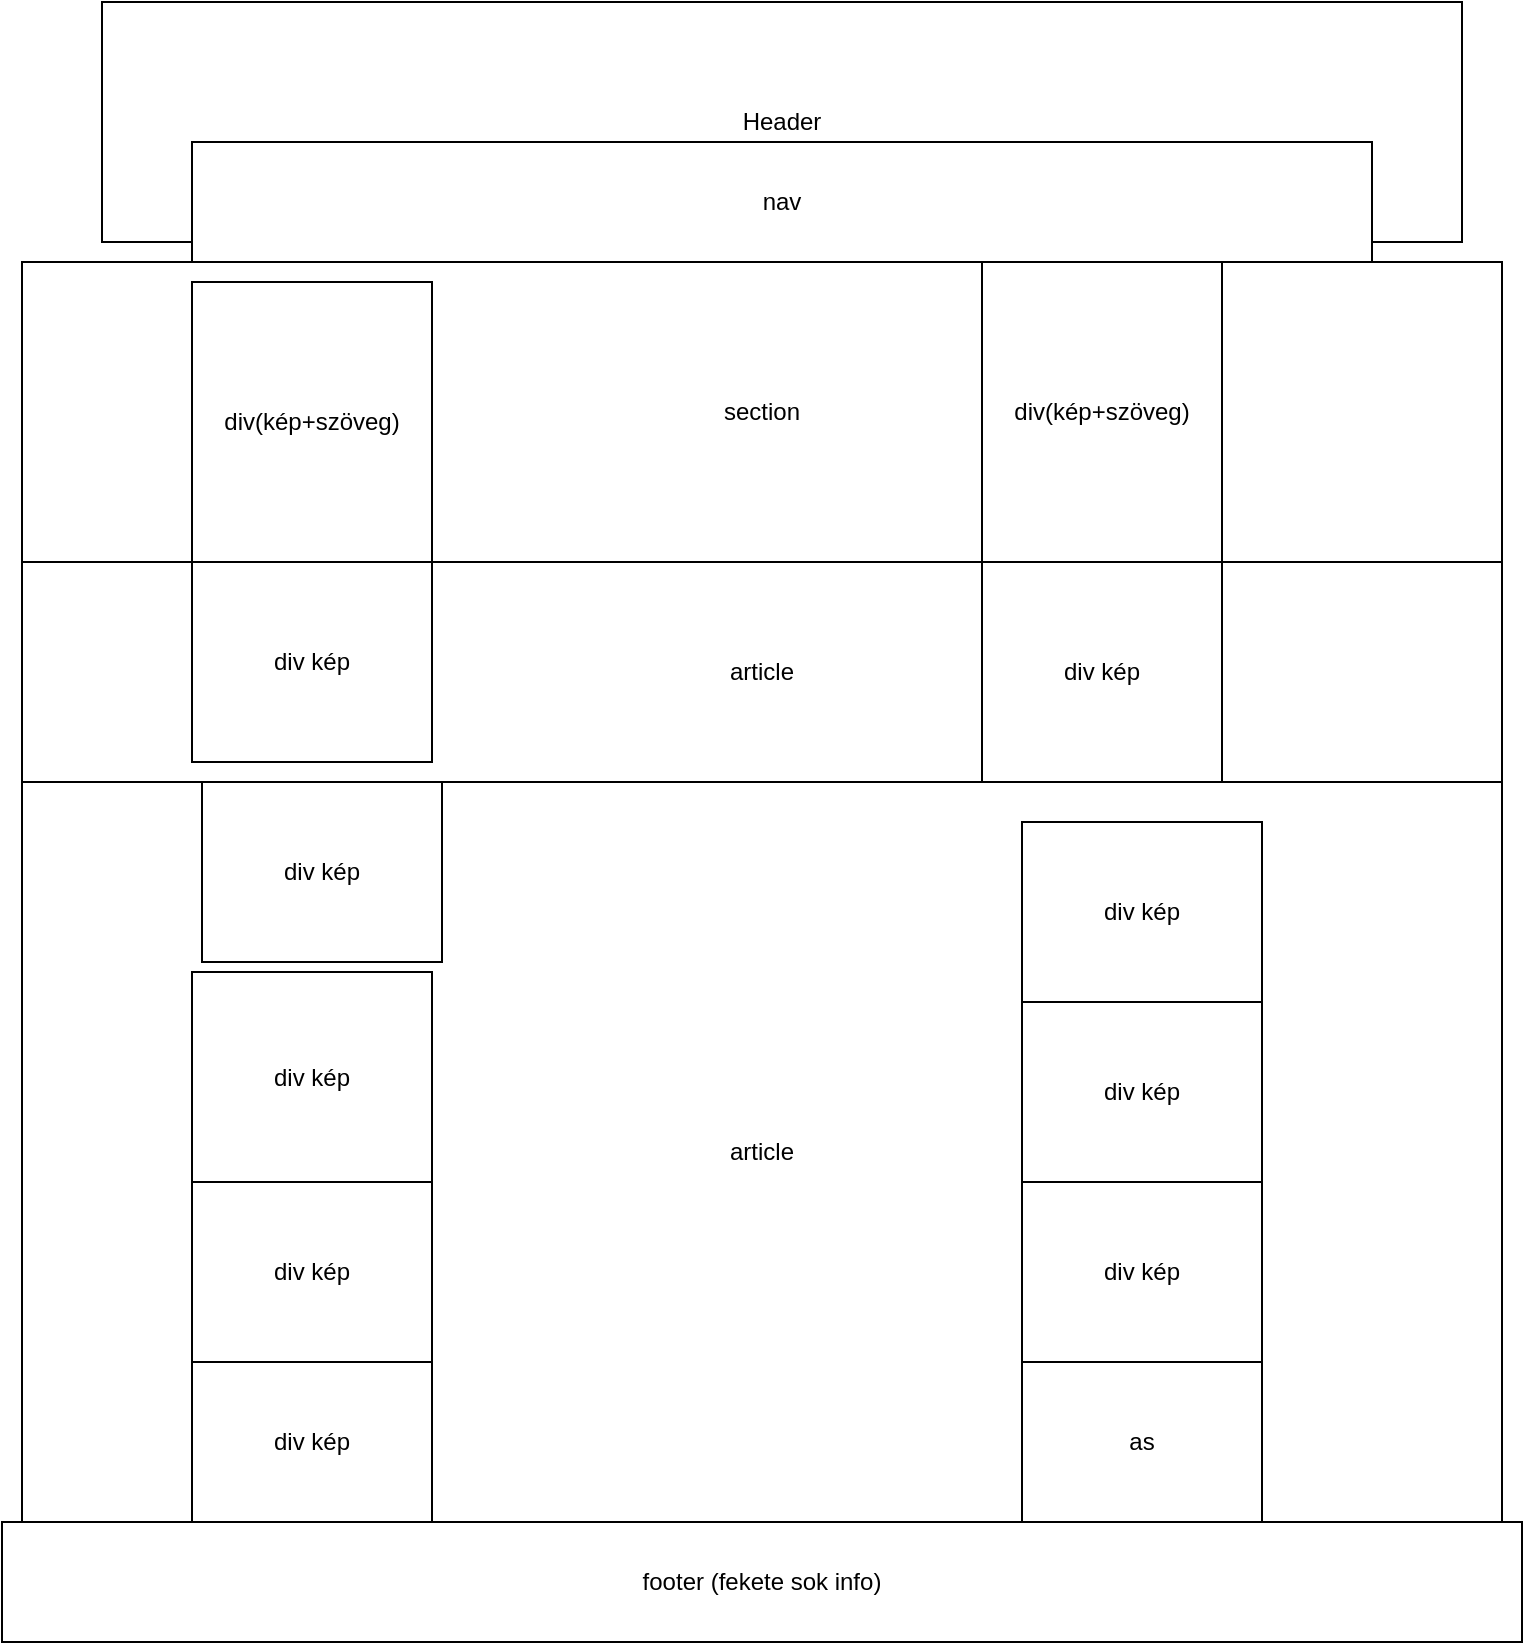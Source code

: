 <mxfile version="15.9.1" type="device"><diagram id="x3-8Is07fV1YCZeAwO_Z" name="Page-1"><mxGraphModel dx="1108" dy="593" grid="1" gridSize="10" guides="1" tooltips="1" connect="1" arrows="1" fold="1" page="1" pageScale="1" pageWidth="827" pageHeight="1169" math="0" shadow="0"><root><mxCell id="0"/><mxCell id="1" parent="0"/><mxCell id="p5QifMsdrt5FXGlPCDHJ-1" value="Header" style="rounded=0;whiteSpace=wrap;html=1;" vertex="1" parent="1"><mxGeometry x="70" width="680" height="120" as="geometry"/></mxCell><mxCell id="p5QifMsdrt5FXGlPCDHJ-2" value="nav" style="rounded=0;whiteSpace=wrap;html=1;" vertex="1" parent="1"><mxGeometry x="115" y="70" width="590" height="60" as="geometry"/></mxCell><mxCell id="p5QifMsdrt5FXGlPCDHJ-3" value="footer (fekete sok info)" style="rounded=0;whiteSpace=wrap;html=1;" vertex="1" parent="1"><mxGeometry x="20" y="760" width="760" height="60" as="geometry"/></mxCell><mxCell id="p5QifMsdrt5FXGlPCDHJ-4" value="section" style="rounded=0;whiteSpace=wrap;html=1;" vertex="1" parent="1"><mxGeometry x="30" y="130" width="740" height="150" as="geometry"/></mxCell><mxCell id="p5QifMsdrt5FXGlPCDHJ-5" value="div(kép+szöveg)" style="rounded=0;whiteSpace=wrap;html=1;" vertex="1" parent="1"><mxGeometry x="115" y="140" width="120" height="140" as="geometry"/></mxCell><mxCell id="p5QifMsdrt5FXGlPCDHJ-6" value="div(kép+szöveg)" style="rounded=0;whiteSpace=wrap;html=1;" vertex="1" parent="1"><mxGeometry x="510" y="130" width="120" height="150" as="geometry"/></mxCell><mxCell id="p5QifMsdrt5FXGlPCDHJ-7" value="article" style="rounded=0;whiteSpace=wrap;html=1;" vertex="1" parent="1"><mxGeometry x="30" y="280" width="740" height="110" as="geometry"/></mxCell><mxCell id="p5QifMsdrt5FXGlPCDHJ-8" value="div kép" style="rounded=0;whiteSpace=wrap;html=1;" vertex="1" parent="1"><mxGeometry x="510" y="280" width="120" height="110" as="geometry"/></mxCell><mxCell id="p5QifMsdrt5FXGlPCDHJ-9" value="div kép" style="rounded=0;whiteSpace=wrap;html=1;" vertex="1" parent="1"><mxGeometry x="115" y="280" width="120" height="100" as="geometry"/></mxCell><mxCell id="p5QifMsdrt5FXGlPCDHJ-10" value="article" style="rounded=0;whiteSpace=wrap;html=1;" vertex="1" parent="1"><mxGeometry x="30" y="390" width="740" height="370" as="geometry"/></mxCell><mxCell id="p5QifMsdrt5FXGlPCDHJ-12" value="div kép" style="rounded=0;whiteSpace=wrap;html=1;" vertex="1" parent="1"><mxGeometry x="120" y="390" width="120" height="90" as="geometry"/></mxCell><mxCell id="p5QifMsdrt5FXGlPCDHJ-13" value="div kép" style="rounded=0;whiteSpace=wrap;html=1;" vertex="1" parent="1"><mxGeometry x="115" y="485" width="120" height="105" as="geometry"/></mxCell><mxCell id="p5QifMsdrt5FXGlPCDHJ-14" value="div kép" style="rounded=0;whiteSpace=wrap;html=1;" vertex="1" parent="1"><mxGeometry x="115" y="590" width="120" height="90" as="geometry"/></mxCell><mxCell id="p5QifMsdrt5FXGlPCDHJ-15" value="div kép" style="rounded=0;whiteSpace=wrap;html=1;" vertex="1" parent="1"><mxGeometry x="115" y="680" width="120" height="80" as="geometry"/></mxCell><mxCell id="p5QifMsdrt5FXGlPCDHJ-16" value="as" style="rounded=0;whiteSpace=wrap;html=1;" vertex="1" parent="1"><mxGeometry x="530" y="680" width="120" height="80" as="geometry"/></mxCell><mxCell id="p5QifMsdrt5FXGlPCDHJ-17" value="div kép" style="rounded=0;whiteSpace=wrap;html=1;" vertex="1" parent="1"><mxGeometry x="530" y="590" width="120" height="90" as="geometry"/></mxCell><mxCell id="p5QifMsdrt5FXGlPCDHJ-18" value="div kép" style="rounded=0;whiteSpace=wrap;html=1;" vertex="1" parent="1"><mxGeometry x="530" y="500" width="120" height="90" as="geometry"/></mxCell><mxCell id="p5QifMsdrt5FXGlPCDHJ-19" value="div kép" style="rounded=0;whiteSpace=wrap;html=1;" vertex="1" parent="1"><mxGeometry x="530" y="410" width="120" height="90" as="geometry"/></mxCell></root></mxGraphModel></diagram></mxfile>